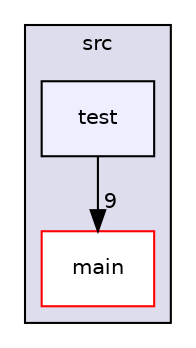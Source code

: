 digraph "/home/rhys/scripts/CircuitTester/src/test" {
  compound=true
  node [ fontsize="10", fontname="Helvetica"];
  edge [ labelfontsize="10", labelfontname="Helvetica"];
  subgraph clusterdir_68267d1309a1af8e8297ef4c3efbcdba {
    graph [ bgcolor="#ddddee", pencolor="black", label="src" fontname="Helvetica", fontsize="10", URL="dir_68267d1309a1af8e8297ef4c3efbcdba.html"]
  dir_5eb159725f84c66aafd839904a4acdd0 [shape=box label="main" fillcolor="white" style="filled" color="red" URL="dir_5eb159725f84c66aafd839904a4acdd0.html"];
  dir_120ed4da3e3217b1e7fc0b4f48568e79 [shape=box, label="test", style="filled", fillcolor="#eeeeff", pencolor="black", URL="dir_120ed4da3e3217b1e7fc0b4f48568e79.html"];
  }
  dir_120ed4da3e3217b1e7fc0b4f48568e79->dir_5eb159725f84c66aafd839904a4acdd0 [headlabel="9", labeldistance=1.5 headhref="dir_000006_000001.html"];
}
